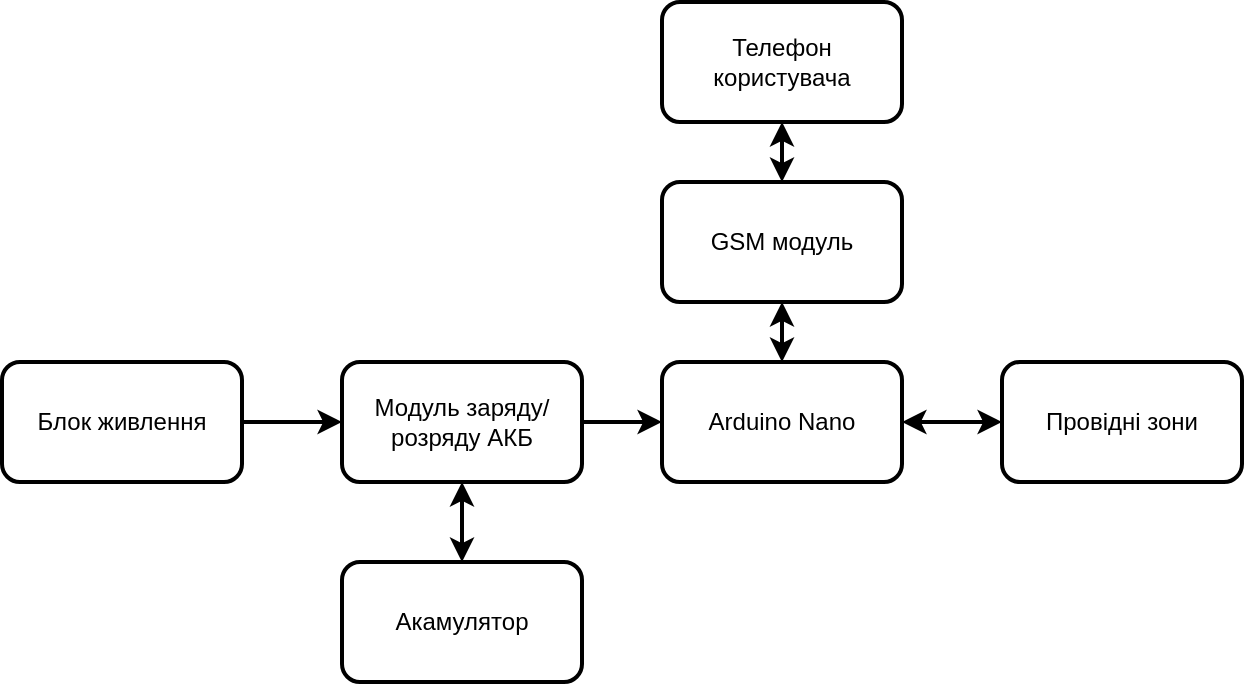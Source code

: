 <mxfile version="13.2.4" type="google"><diagram id="8k45d7B_zkSoBSAMe8J_" name="Page-1"><mxGraphModel dx="1021" dy="509" grid="1" gridSize="10" guides="1" tooltips="1" connect="1" arrows="1" fold="1" page="1" pageScale="1" pageWidth="850" pageHeight="1100" math="0" shadow="0"><root><mxCell id="0"/><mxCell id="1" parent="0"/><mxCell id="Zo8d3UoPlOo_pluPkZ4J-5" value="" style="edgeStyle=orthogonalEdgeStyle;rounded=0;orthogonalLoop=1;jettySize=auto;html=1;startArrow=none;startFill=0;strokeWidth=2;" edge="1" parent="1" source="lRm83oGmpD-h8m1Le4YH-2" target="Vr9aVVk0enJkaS5p5Lhi-1"><mxGeometry relative="1" as="geometry"/></mxCell><mxCell id="lRm83oGmpD-h8m1Le4YH-2" value="Блок живлення" style="rounded=1;whiteSpace=wrap;html=1;strokeWidth=2;" parent="1" vertex="1"><mxGeometry x="70" y="220" width="120" height="60" as="geometry"/></mxCell><mxCell id="lRm83oGmpD-h8m1Le4YH-3" value="Телефон користувача" style="rounded=1;whiteSpace=wrap;html=1;strokeWidth=2;" parent="1" vertex="1"><mxGeometry x="400" y="40" width="120" height="60" as="geometry"/></mxCell><mxCell id="lRm83oGmpD-h8m1Le4YH-8" value="" style="edgeStyle=orthogonalEdgeStyle;rounded=0;orthogonalLoop=1;jettySize=auto;html=1;startArrow=classic;startFill=1;strokeWidth=2;" parent="1" source="lRm83oGmpD-h8m1Le4YH-4" target="lRm83oGmpD-h8m1Le4YH-5" edge="1"><mxGeometry relative="1" as="geometry"/></mxCell><mxCell id="lRm83oGmpD-h8m1Le4YH-9" value="" style="edgeStyle=orthogonalEdgeStyle;rounded=0;orthogonalLoop=1;jettySize=auto;html=1;startArrow=classic;startFill=1;strokeWidth=2;" parent="1" source="lRm83oGmpD-h8m1Le4YH-4" target="lRm83oGmpD-h8m1Le4YH-3" edge="1"><mxGeometry relative="1" as="geometry"/></mxCell><mxCell id="lRm83oGmpD-h8m1Le4YH-4" value="GSM модуль" style="rounded=1;whiteSpace=wrap;html=1;strokeWidth=2;" parent="1" vertex="1"><mxGeometry x="400" y="130" width="120" height="60" as="geometry"/></mxCell><mxCell id="lRm83oGmpD-h8m1Le4YH-5" value="Arduino Nano" style="rounded=1;whiteSpace=wrap;html=1;strokeWidth=2;" parent="1" vertex="1"><mxGeometry x="400" y="220" width="120" height="60" as="geometry"/></mxCell><mxCell id="Vr9aVVk0enJkaS5p5Lhi-3" value="" style="edgeStyle=orthogonalEdgeStyle;rounded=0;orthogonalLoop=1;jettySize=auto;html=1;startArrow=none;startFill=0;strokeWidth=2;" parent="1" source="Vr9aVVk0enJkaS5p5Lhi-1" target="lRm83oGmpD-h8m1Le4YH-5" edge="1"><mxGeometry relative="1" as="geometry"/></mxCell><mxCell id="Zo8d3UoPlOo_pluPkZ4J-4" value="" style="edgeStyle=orthogonalEdgeStyle;rounded=0;orthogonalLoop=1;jettySize=auto;html=1;startArrow=classic;startFill=1;strokeWidth=2;" edge="1" parent="1" source="Vr9aVVk0enJkaS5p5Lhi-1" target="Zo8d3UoPlOo_pluPkZ4J-3"><mxGeometry relative="1" as="geometry"/></mxCell><mxCell id="Vr9aVVk0enJkaS5p5Lhi-1" value="Модуль заряду/розряду АКБ" style="rounded=1;whiteSpace=wrap;html=1;strokeWidth=2;" parent="1" vertex="1"><mxGeometry x="240" y="220" width="120" height="60" as="geometry"/></mxCell><mxCell id="Zo8d3UoPlOo_pluPkZ4J-3" value="Акамулятор" style="rounded=1;whiteSpace=wrap;html=1;strokeWidth=2;" vertex="1" parent="1"><mxGeometry x="240" y="320" width="120" height="60" as="geometry"/></mxCell><mxCell id="Zo8d3UoPlOo_pluPkZ4J-10" value="" style="edgeStyle=orthogonalEdgeStyle;rounded=0;orthogonalLoop=1;jettySize=auto;html=1;startArrow=classic;startFill=1;strokeWidth=2;" edge="1" parent="1" target="lRm83oGmpD-h8m1Le4YH-5"><mxGeometry relative="1" as="geometry"><mxPoint x="570" y="250" as="sourcePoint"/><Array as="points"><mxPoint x="560" y="250"/><mxPoint x="560" y="250"/></Array></mxGeometry></mxCell><mxCell id="Zo8d3UoPlOo_pluPkZ4J-9" value="Провідні зони" style="rounded=1;whiteSpace=wrap;html=1;strokeWidth=2;" vertex="1" parent="1"><mxGeometry x="570" y="220" width="120" height="60" as="geometry"/></mxCell></root></mxGraphModel></diagram></mxfile>